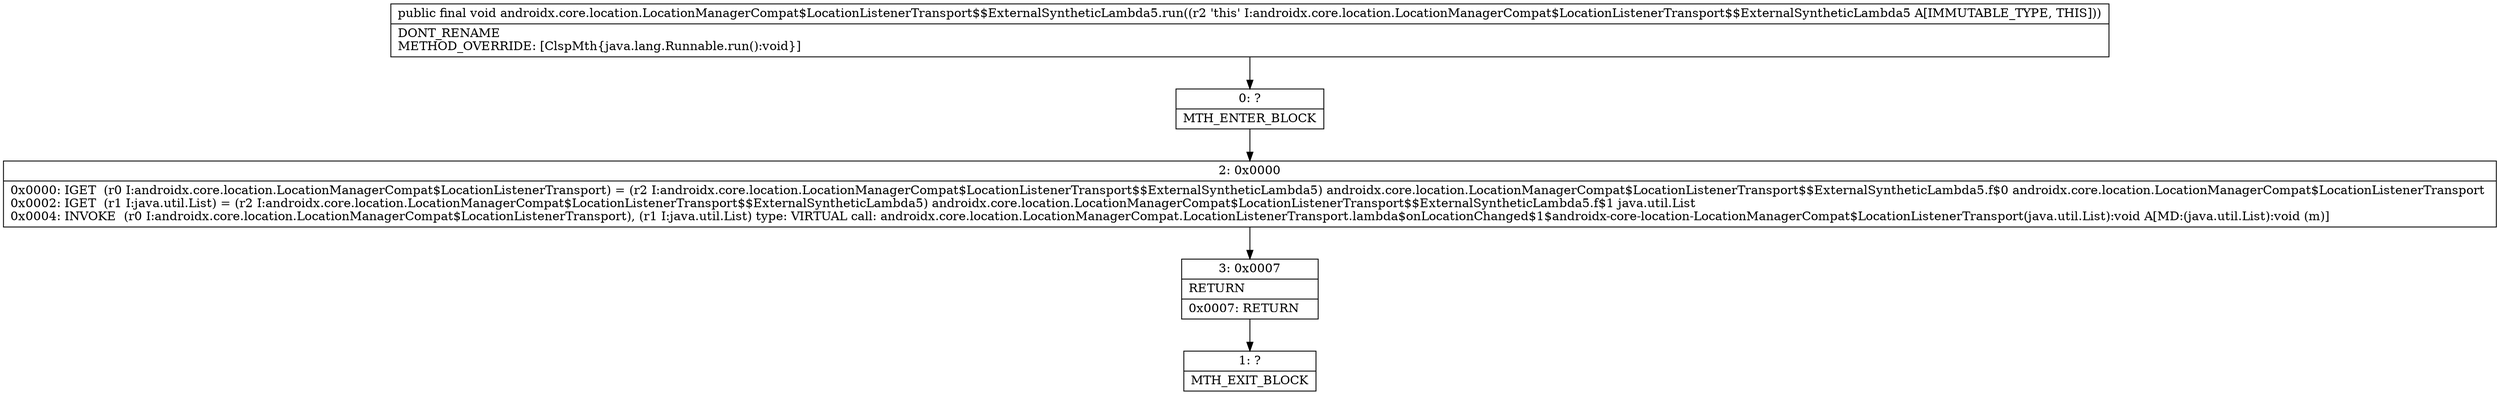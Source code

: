digraph "CFG forandroidx.core.location.LocationManagerCompat$LocationListenerTransport$$ExternalSyntheticLambda5.run()V" {
Node_0 [shape=record,label="{0\:\ ?|MTH_ENTER_BLOCK\l}"];
Node_2 [shape=record,label="{2\:\ 0x0000|0x0000: IGET  (r0 I:androidx.core.location.LocationManagerCompat$LocationListenerTransport) = (r2 I:androidx.core.location.LocationManagerCompat$LocationListenerTransport$$ExternalSyntheticLambda5) androidx.core.location.LocationManagerCompat$LocationListenerTransport$$ExternalSyntheticLambda5.f$0 androidx.core.location.LocationManagerCompat$LocationListenerTransport \l0x0002: IGET  (r1 I:java.util.List) = (r2 I:androidx.core.location.LocationManagerCompat$LocationListenerTransport$$ExternalSyntheticLambda5) androidx.core.location.LocationManagerCompat$LocationListenerTransport$$ExternalSyntheticLambda5.f$1 java.util.List \l0x0004: INVOKE  (r0 I:androidx.core.location.LocationManagerCompat$LocationListenerTransport), (r1 I:java.util.List) type: VIRTUAL call: androidx.core.location.LocationManagerCompat.LocationListenerTransport.lambda$onLocationChanged$1$androidx\-core\-location\-LocationManagerCompat$LocationListenerTransport(java.util.List):void A[MD:(java.util.List):void (m)]\l}"];
Node_3 [shape=record,label="{3\:\ 0x0007|RETURN\l|0x0007: RETURN   \l}"];
Node_1 [shape=record,label="{1\:\ ?|MTH_EXIT_BLOCK\l}"];
MethodNode[shape=record,label="{public final void androidx.core.location.LocationManagerCompat$LocationListenerTransport$$ExternalSyntheticLambda5.run((r2 'this' I:androidx.core.location.LocationManagerCompat$LocationListenerTransport$$ExternalSyntheticLambda5 A[IMMUTABLE_TYPE, THIS]))  | DONT_RENAME\lMETHOD_OVERRIDE: [ClspMth\{java.lang.Runnable.run():void\}]\l}"];
MethodNode -> Node_0;Node_0 -> Node_2;
Node_2 -> Node_3;
Node_3 -> Node_1;
}

